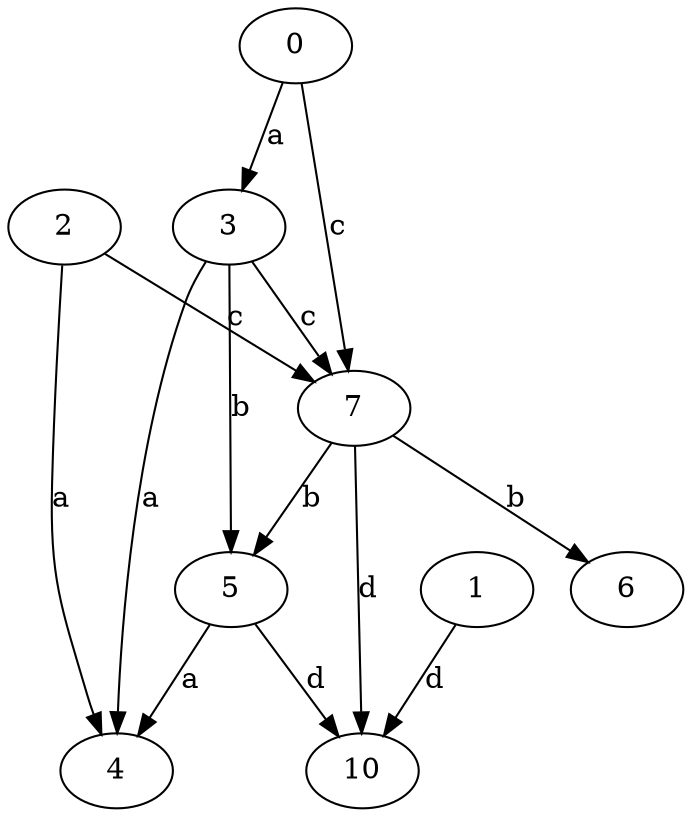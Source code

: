 strict digraph  {
2;
3;
4;
5;
0;
6;
7;
10;
1;
2 -> 4  [label=a];
2 -> 7  [label=c];
3 -> 4  [label=a];
3 -> 5  [label=b];
3 -> 7  [label=c];
5 -> 4  [label=a];
5 -> 10  [label=d];
0 -> 3  [label=a];
0 -> 7  [label=c];
7 -> 5  [label=b];
7 -> 6  [label=b];
7 -> 10  [label=d];
1 -> 10  [label=d];
}
